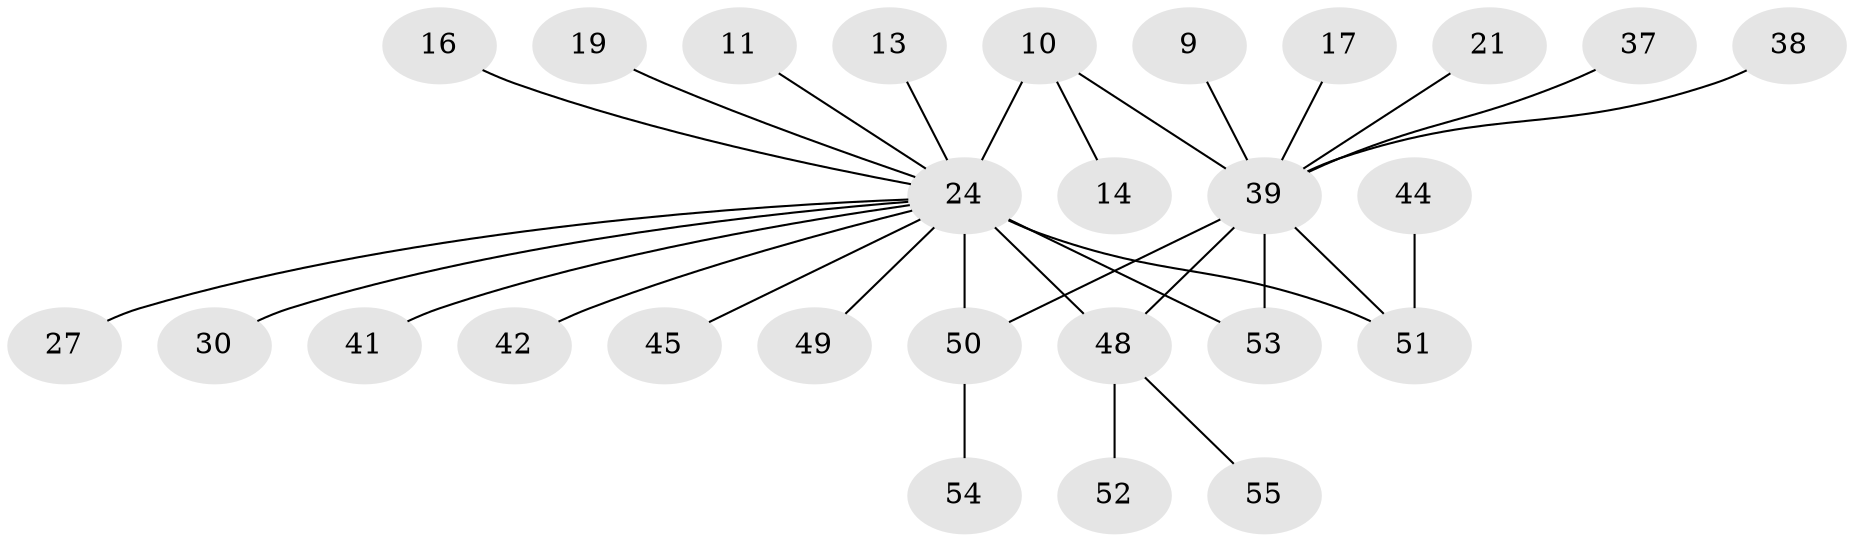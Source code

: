 // original degree distribution, {9: 0.03636363636363636, 13: 0.01818181818181818, 16: 0.01818181818181818, 6: 0.03636363636363636, 2: 0.16363636363636364, 5: 0.07272727272727272, 1: 0.509090909090909, 3: 0.12727272727272726, 4: 0.01818181818181818}
// Generated by graph-tools (version 1.1) at 2025/50/03/04/25 21:50:37]
// undirected, 27 vertices, 30 edges
graph export_dot {
graph [start="1"]
  node [color=gray90,style=filled];
  9;
  10 [super="+6+1"];
  11;
  13;
  14;
  16;
  17;
  19;
  21;
  24 [super="+4+8"];
  27;
  30;
  37;
  38;
  39 [super="+2+32"];
  41;
  42;
  44;
  45;
  48 [super="+5+25+31+43"];
  49;
  50 [super="+15+20+47+33+35+36"];
  51 [super="+46"];
  52;
  53 [super="+40"];
  54;
  55;
  9 -- 39;
  10 -- 14;
  10 -- 39 [weight=5];
  10 -- 24 [weight=7];
  11 -- 24;
  13 -- 24;
  16 -- 24;
  17 -- 39;
  19 -- 24;
  21 -- 39;
  24 -- 48 [weight=4];
  24 -- 41;
  24 -- 27;
  24 -- 30;
  24 -- 42;
  24 -- 45;
  24 -- 49;
  24 -- 50;
  24 -- 53;
  24 -- 51 [weight=2];
  37 -- 39;
  38 -- 39;
  39 -- 48;
  39 -- 51;
  39 -- 53;
  39 -- 50 [weight=2];
  44 -- 51;
  48 -- 52;
  48 -- 55;
  50 -- 54;
}
